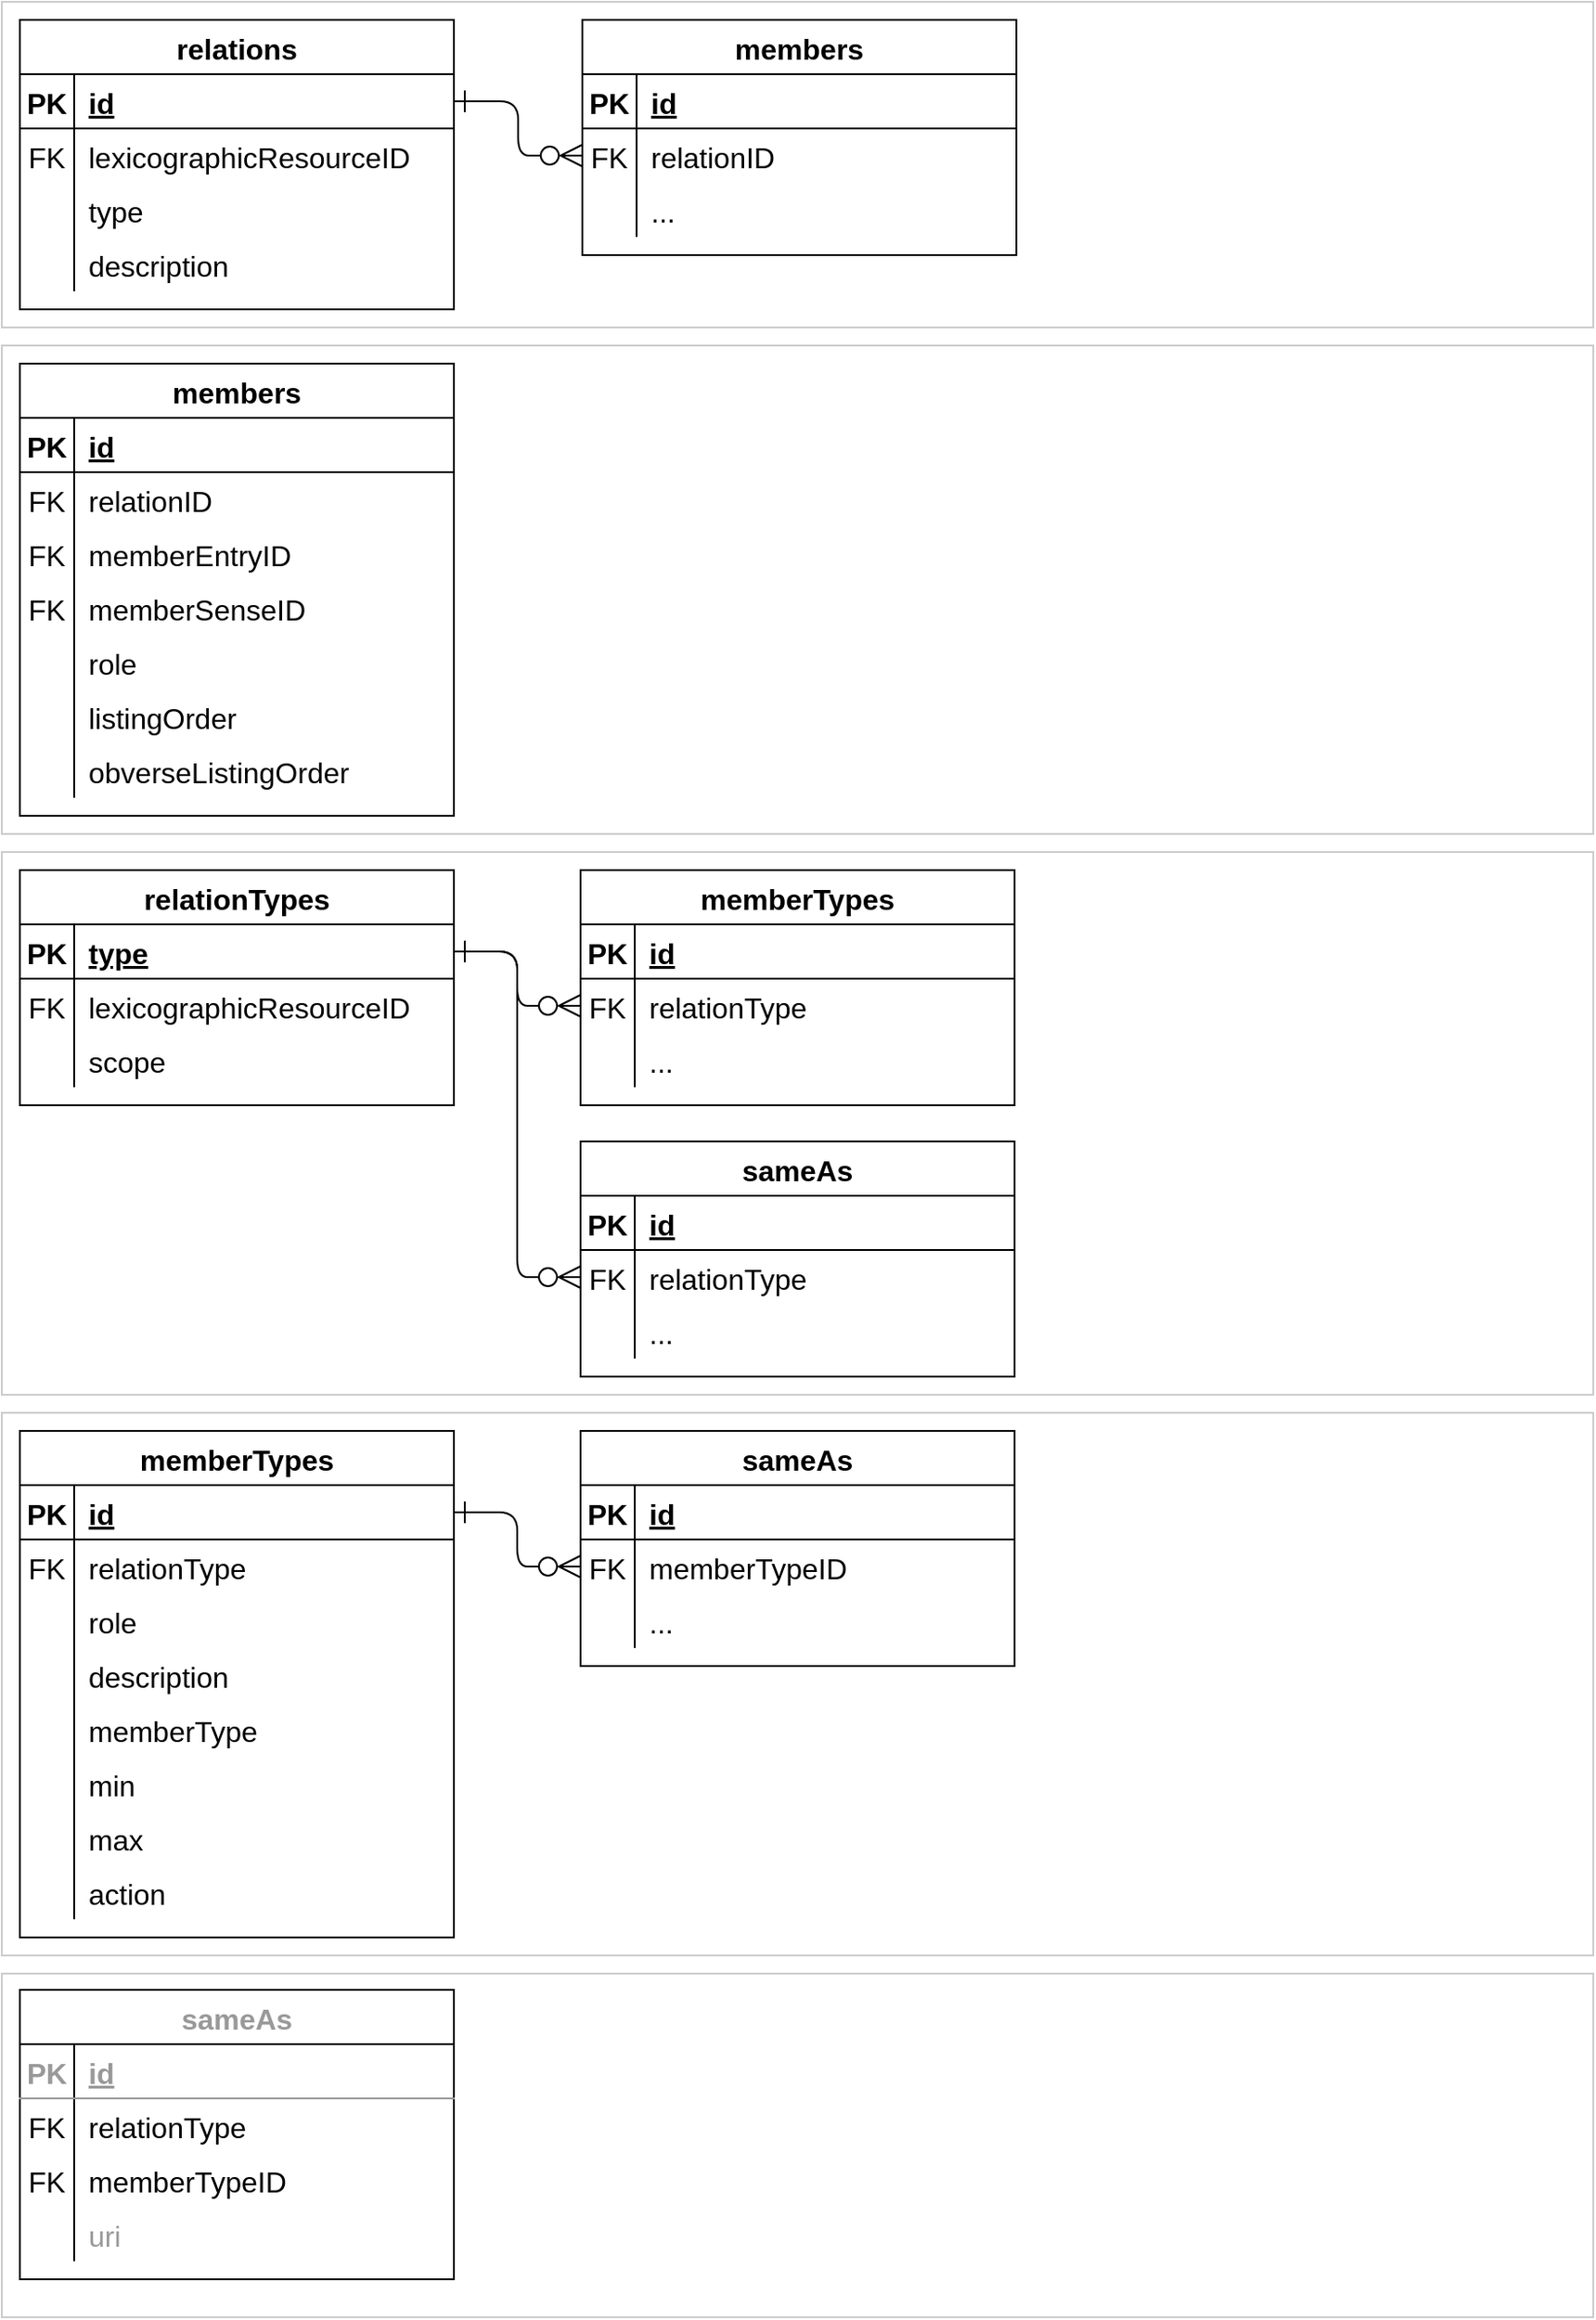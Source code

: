 <mxfile version="20.3.0" type="device"><diagram id="R2lEEEUBdFMjLlhIrx00" name="Page-1"><mxGraphModel dx="1060" dy="698" grid="1" gridSize="10" guides="1" tooltips="1" connect="1" arrows="1" fold="1" page="1" pageScale="1" pageWidth="827" pageHeight="1169" math="0" shadow="0" extFonts="Permanent Marker^https://fonts.googleapis.com/css?family=Permanent+Marker"><root><mxCell id="0"/><mxCell id="1" parent="0"/><mxCell id="nlc2Wqz8aLm0iM620v58-129" value="" style="rounded=0;whiteSpace=wrap;html=1;strokeColor=#CCCCCC;" parent="1" vertex="1"><mxGeometry y="780" width="880" height="300" as="geometry"/></mxCell><mxCell id="nlc2Wqz8aLm0iM620v58-43" value="" style="rounded=0;whiteSpace=wrap;html=1;strokeColor=#CCCCCC;" parent="1" vertex="1"><mxGeometry y="190" width="880" height="270" as="geometry"/></mxCell><mxCell id="d16RYm5XBJFUf1nyqP7g-1" value="" style="rounded=0;whiteSpace=wrap;html=1;strokeColor=#CCCCCC;" parent="1" vertex="1"><mxGeometry width="880" height="180" as="geometry"/></mxCell><mxCell id="hTHMnP9nAUi0awd0FCyP-1" value="relations" style="shape=table;startSize=30;container=1;collapsible=1;childLayout=tableLayout;fixedRows=1;rowLines=0;fontStyle=1;align=center;resizeLast=1;fontSize=16;" parent="1" vertex="1"><mxGeometry x="10" y="10" width="240" height="160" as="geometry"/></mxCell><mxCell id="hTHMnP9nAUi0awd0FCyP-2" value="" style="shape=tableRow;horizontal=0;startSize=0;swimlaneHead=0;swimlaneBody=0;fillColor=none;collapsible=0;dropTarget=0;points=[[0,0.5],[1,0.5]];portConstraint=eastwest;top=0;left=0;right=0;bottom=1;fontSize=16;" parent="hTHMnP9nAUi0awd0FCyP-1" vertex="1"><mxGeometry y="30" width="240" height="30" as="geometry"/></mxCell><mxCell id="hTHMnP9nAUi0awd0FCyP-3" value="PK" style="shape=partialRectangle;connectable=0;fillColor=none;top=0;left=0;bottom=0;right=0;fontStyle=1;overflow=hidden;fontSize=16;" parent="hTHMnP9nAUi0awd0FCyP-2" vertex="1"><mxGeometry width="30" height="30" as="geometry"><mxRectangle width="30" height="30" as="alternateBounds"/></mxGeometry></mxCell><mxCell id="hTHMnP9nAUi0awd0FCyP-4" value="id" style="shape=partialRectangle;connectable=0;fillColor=none;top=0;left=0;bottom=0;right=0;align=left;spacingLeft=6;fontStyle=5;overflow=hidden;fontSize=16;" parent="hTHMnP9nAUi0awd0FCyP-2" vertex="1"><mxGeometry x="30" width="210" height="30" as="geometry"><mxRectangle width="210" height="30" as="alternateBounds"/></mxGeometry></mxCell><mxCell id="hTHMnP9nAUi0awd0FCyP-5" value="" style="shape=tableRow;horizontal=0;startSize=0;swimlaneHead=0;swimlaneBody=0;fillColor=none;collapsible=0;dropTarget=0;points=[[0,0.5],[1,0.5]];portConstraint=eastwest;top=0;left=0;right=0;bottom=0;fontSize=16;" parent="hTHMnP9nAUi0awd0FCyP-1" vertex="1"><mxGeometry y="60" width="240" height="30" as="geometry"/></mxCell><mxCell id="hTHMnP9nAUi0awd0FCyP-6" value="FK" style="shape=partialRectangle;connectable=0;fillColor=none;top=0;left=0;bottom=0;right=0;editable=1;overflow=hidden;fontSize=16;" parent="hTHMnP9nAUi0awd0FCyP-5" vertex="1"><mxGeometry width="30" height="30" as="geometry"><mxRectangle width="30" height="30" as="alternateBounds"/></mxGeometry></mxCell><mxCell id="hTHMnP9nAUi0awd0FCyP-7" value="lexicographicResourceID" style="shape=partialRectangle;connectable=0;fillColor=none;top=0;left=0;bottom=0;right=0;align=left;spacingLeft=6;overflow=hidden;fontSize=16;" parent="hTHMnP9nAUi0awd0FCyP-5" vertex="1"><mxGeometry x="30" width="210" height="30" as="geometry"><mxRectangle width="210" height="30" as="alternateBounds"/></mxGeometry></mxCell><mxCell id="hTHMnP9nAUi0awd0FCyP-8" value="" style="shape=tableRow;horizontal=0;startSize=0;swimlaneHead=0;swimlaneBody=0;fillColor=none;collapsible=0;dropTarget=0;points=[[0,0.5],[1,0.5]];portConstraint=eastwest;top=0;left=0;right=0;bottom=0;fontSize=16;" parent="hTHMnP9nAUi0awd0FCyP-1" vertex="1"><mxGeometry y="90" width="240" height="30" as="geometry"/></mxCell><mxCell id="hTHMnP9nAUi0awd0FCyP-9" value="" style="shape=partialRectangle;connectable=0;fillColor=none;top=0;left=0;bottom=0;right=0;editable=1;overflow=hidden;fontSize=16;" parent="hTHMnP9nAUi0awd0FCyP-8" vertex="1"><mxGeometry width="30" height="30" as="geometry"><mxRectangle width="30" height="30" as="alternateBounds"/></mxGeometry></mxCell><mxCell id="hTHMnP9nAUi0awd0FCyP-10" value="type" style="shape=partialRectangle;connectable=0;fillColor=none;top=0;left=0;bottom=0;right=0;align=left;spacingLeft=6;overflow=hidden;fontSize=16;" parent="hTHMnP9nAUi0awd0FCyP-8" vertex="1"><mxGeometry x="30" width="210" height="30" as="geometry"><mxRectangle width="210" height="30" as="alternateBounds"/></mxGeometry></mxCell><mxCell id="nlc2Wqz8aLm0iM620v58-1" style="shape=tableRow;horizontal=0;startSize=0;swimlaneHead=0;swimlaneBody=0;fillColor=none;collapsible=0;dropTarget=0;points=[[0,0.5],[1,0.5]];portConstraint=eastwest;top=0;left=0;right=0;bottom=0;fontSize=16;" parent="hTHMnP9nAUi0awd0FCyP-1" vertex="1"><mxGeometry y="120" width="240" height="30" as="geometry"/></mxCell><mxCell id="nlc2Wqz8aLm0iM620v58-2" style="shape=partialRectangle;connectable=0;fillColor=none;top=0;left=0;bottom=0;right=0;editable=1;overflow=hidden;fontSize=16;" parent="nlc2Wqz8aLm0iM620v58-1" vertex="1"><mxGeometry width="30" height="30" as="geometry"><mxRectangle width="30" height="30" as="alternateBounds"/></mxGeometry></mxCell><mxCell id="nlc2Wqz8aLm0iM620v58-3" value="description" style="shape=partialRectangle;connectable=0;fillColor=none;top=0;left=0;bottom=0;right=0;align=left;spacingLeft=6;overflow=hidden;fontSize=16;" parent="nlc2Wqz8aLm0iM620v58-1" vertex="1"><mxGeometry x="30" width="210" height="30" as="geometry"><mxRectangle width="210" height="30" as="alternateBounds"/></mxGeometry></mxCell><mxCell id="nlc2Wqz8aLm0iM620v58-4" value="members" style="shape=table;startSize=30;container=1;collapsible=1;childLayout=tableLayout;fixedRows=1;rowLines=0;fontStyle=1;align=center;resizeLast=1;fontSize=16;" parent="1" vertex="1"><mxGeometry x="321" y="10" width="240" height="130" as="geometry"/></mxCell><mxCell id="nlc2Wqz8aLm0iM620v58-5" value="" style="shape=tableRow;horizontal=0;startSize=0;swimlaneHead=0;swimlaneBody=0;fillColor=none;collapsible=0;dropTarget=0;points=[[0,0.5],[1,0.5]];portConstraint=eastwest;top=0;left=0;right=0;bottom=1;fontSize=16;" parent="nlc2Wqz8aLm0iM620v58-4" vertex="1"><mxGeometry y="30" width="240" height="30" as="geometry"/></mxCell><mxCell id="nlc2Wqz8aLm0iM620v58-6" value="PK" style="shape=partialRectangle;connectable=0;fillColor=none;top=0;left=0;bottom=0;right=0;fontStyle=1;overflow=hidden;fontSize=16;" parent="nlc2Wqz8aLm0iM620v58-5" vertex="1"><mxGeometry width="30" height="30" as="geometry"><mxRectangle width="30" height="30" as="alternateBounds"/></mxGeometry></mxCell><mxCell id="nlc2Wqz8aLm0iM620v58-7" value="id" style="shape=partialRectangle;connectable=0;fillColor=none;top=0;left=0;bottom=0;right=0;align=left;spacingLeft=6;fontStyle=5;overflow=hidden;fontSize=16;" parent="nlc2Wqz8aLm0iM620v58-5" vertex="1"><mxGeometry x="30" width="210" height="30" as="geometry"><mxRectangle width="210" height="30" as="alternateBounds"/></mxGeometry></mxCell><mxCell id="nlc2Wqz8aLm0iM620v58-8" value="" style="shape=tableRow;horizontal=0;startSize=0;swimlaneHead=0;swimlaneBody=0;fillColor=none;collapsible=0;dropTarget=0;points=[[0,0.5],[1,0.5]];portConstraint=eastwest;top=0;left=0;right=0;bottom=0;fontSize=16;" parent="nlc2Wqz8aLm0iM620v58-4" vertex="1"><mxGeometry y="60" width="240" height="30" as="geometry"/></mxCell><mxCell id="nlc2Wqz8aLm0iM620v58-9" value="FK" style="shape=partialRectangle;connectable=0;fillColor=none;top=0;left=0;bottom=0;right=0;editable=1;overflow=hidden;fontSize=16;" parent="nlc2Wqz8aLm0iM620v58-8" vertex="1"><mxGeometry width="30" height="30" as="geometry"><mxRectangle width="30" height="30" as="alternateBounds"/></mxGeometry></mxCell><mxCell id="nlc2Wqz8aLm0iM620v58-10" value="relationID" style="shape=partialRectangle;connectable=0;fillColor=none;top=0;left=0;bottom=0;right=0;align=left;spacingLeft=6;overflow=hidden;fontSize=16;" parent="nlc2Wqz8aLm0iM620v58-8" vertex="1"><mxGeometry x="30" width="210" height="30" as="geometry"><mxRectangle width="210" height="30" as="alternateBounds"/></mxGeometry></mxCell><mxCell id="nlc2Wqz8aLm0iM620v58-11" value="" style="shape=tableRow;horizontal=0;startSize=0;swimlaneHead=0;swimlaneBody=0;fillColor=none;collapsible=0;dropTarget=0;points=[[0,0.5],[1,0.5]];portConstraint=eastwest;top=0;left=0;right=0;bottom=0;fontSize=16;" parent="nlc2Wqz8aLm0iM620v58-4" vertex="1"><mxGeometry y="90" width="240" height="30" as="geometry"/></mxCell><mxCell id="nlc2Wqz8aLm0iM620v58-12" value="" style="shape=partialRectangle;connectable=0;fillColor=none;top=0;left=0;bottom=0;right=0;editable=1;overflow=hidden;fontSize=16;" parent="nlc2Wqz8aLm0iM620v58-11" vertex="1"><mxGeometry width="30" height="30" as="geometry"><mxRectangle width="30" height="30" as="alternateBounds"/></mxGeometry></mxCell><mxCell id="nlc2Wqz8aLm0iM620v58-13" value="..." style="shape=partialRectangle;connectable=0;fillColor=none;top=0;left=0;bottom=0;right=0;align=left;spacingLeft=6;overflow=hidden;fontSize=16;" parent="nlc2Wqz8aLm0iM620v58-11" vertex="1"><mxGeometry x="30" width="210" height="30" as="geometry"><mxRectangle width="210" height="30" as="alternateBounds"/></mxGeometry></mxCell><mxCell id="nlc2Wqz8aLm0iM620v58-17" style="edgeStyle=orthogonalEdgeStyle;rounded=1;orthogonalLoop=1;jettySize=auto;html=1;exitX=1;exitY=0.5;exitDx=0;exitDy=0;endArrow=ERzeroToMany;startArrow=ERone;startFill=0;endFill=0;startSize=10;endSize=10;" parent="1" source="hTHMnP9nAUi0awd0FCyP-2" target="nlc2Wqz8aLm0iM620v58-8" edge="1"><mxGeometry relative="1" as="geometry"/></mxCell><mxCell id="nlc2Wqz8aLm0iM620v58-19" value="members" style="shape=table;startSize=30;container=1;collapsible=1;childLayout=tableLayout;fixedRows=1;rowLines=0;fontStyle=1;align=center;resizeLast=1;fontSize=16;" parent="1" vertex="1"><mxGeometry x="10" y="200" width="240" height="250" as="geometry"/></mxCell><mxCell id="nlc2Wqz8aLm0iM620v58-20" value="" style="shape=tableRow;horizontal=0;startSize=0;swimlaneHead=0;swimlaneBody=0;fillColor=none;collapsible=0;dropTarget=0;points=[[0,0.5],[1,0.5]];portConstraint=eastwest;top=0;left=0;right=0;bottom=1;fontSize=16;" parent="nlc2Wqz8aLm0iM620v58-19" vertex="1"><mxGeometry y="30" width="240" height="30" as="geometry"/></mxCell><mxCell id="nlc2Wqz8aLm0iM620v58-21" value="PK" style="shape=partialRectangle;connectable=0;fillColor=none;top=0;left=0;bottom=0;right=0;fontStyle=1;overflow=hidden;fontSize=16;" parent="nlc2Wqz8aLm0iM620v58-20" vertex="1"><mxGeometry width="30" height="30" as="geometry"><mxRectangle width="30" height="30" as="alternateBounds"/></mxGeometry></mxCell><mxCell id="nlc2Wqz8aLm0iM620v58-22" value="id" style="shape=partialRectangle;connectable=0;fillColor=none;top=0;left=0;bottom=0;right=0;align=left;spacingLeft=6;fontStyle=5;overflow=hidden;fontSize=16;" parent="nlc2Wqz8aLm0iM620v58-20" vertex="1"><mxGeometry x="30" width="210" height="30" as="geometry"><mxRectangle width="210" height="30" as="alternateBounds"/></mxGeometry></mxCell><mxCell id="nlc2Wqz8aLm0iM620v58-23" value="" style="shape=tableRow;horizontal=0;startSize=0;swimlaneHead=0;swimlaneBody=0;fillColor=none;collapsible=0;dropTarget=0;points=[[0,0.5],[1,0.5]];portConstraint=eastwest;top=0;left=0;right=0;bottom=0;fontSize=16;" parent="nlc2Wqz8aLm0iM620v58-19" vertex="1"><mxGeometry y="60" width="240" height="30" as="geometry"/></mxCell><mxCell id="nlc2Wqz8aLm0iM620v58-24" value="FK" style="shape=partialRectangle;connectable=0;fillColor=none;top=0;left=0;bottom=0;right=0;editable=1;overflow=hidden;fontSize=16;" parent="nlc2Wqz8aLm0iM620v58-23" vertex="1"><mxGeometry width="30" height="30" as="geometry"><mxRectangle width="30" height="30" as="alternateBounds"/></mxGeometry></mxCell><mxCell id="nlc2Wqz8aLm0iM620v58-25" value="relationID" style="shape=partialRectangle;connectable=0;fillColor=none;top=0;left=0;bottom=0;right=0;align=left;spacingLeft=6;overflow=hidden;fontSize=16;" parent="nlc2Wqz8aLm0iM620v58-23" vertex="1"><mxGeometry x="30" width="210" height="30" as="geometry"><mxRectangle width="210" height="30" as="alternateBounds"/></mxGeometry></mxCell><mxCell id="nlc2Wqz8aLm0iM620v58-26" value="" style="shape=tableRow;horizontal=0;startSize=0;swimlaneHead=0;swimlaneBody=0;fillColor=none;collapsible=0;dropTarget=0;points=[[0,0.5],[1,0.5]];portConstraint=eastwest;top=0;left=0;right=0;bottom=0;fontSize=16;" parent="nlc2Wqz8aLm0iM620v58-19" vertex="1"><mxGeometry y="90" width="240" height="30" as="geometry"/></mxCell><mxCell id="nlc2Wqz8aLm0iM620v58-27" value="FK" style="shape=partialRectangle;connectable=0;fillColor=none;top=0;left=0;bottom=0;right=0;editable=1;overflow=hidden;fontSize=16;" parent="nlc2Wqz8aLm0iM620v58-26" vertex="1"><mxGeometry width="30" height="30" as="geometry"><mxRectangle width="30" height="30" as="alternateBounds"/></mxGeometry></mxCell><mxCell id="nlc2Wqz8aLm0iM620v58-28" value="memberEntryID" style="shape=partialRectangle;connectable=0;fillColor=none;top=0;left=0;bottom=0;right=0;align=left;spacingLeft=6;overflow=hidden;fontSize=16;" parent="nlc2Wqz8aLm0iM620v58-26" vertex="1"><mxGeometry x="30" width="210" height="30" as="geometry"><mxRectangle width="210" height="30" as="alternateBounds"/></mxGeometry></mxCell><mxCell id="nlc2Wqz8aLm0iM620v58-29" style="shape=tableRow;horizontal=0;startSize=0;swimlaneHead=0;swimlaneBody=0;fillColor=none;collapsible=0;dropTarget=0;points=[[0,0.5],[1,0.5]];portConstraint=eastwest;top=0;left=0;right=0;bottom=0;fontSize=16;" parent="nlc2Wqz8aLm0iM620v58-19" vertex="1"><mxGeometry y="120" width="240" height="30" as="geometry"/></mxCell><mxCell id="nlc2Wqz8aLm0iM620v58-30" value="FK" style="shape=partialRectangle;connectable=0;fillColor=none;top=0;left=0;bottom=0;right=0;editable=1;overflow=hidden;fontSize=16;" parent="nlc2Wqz8aLm0iM620v58-29" vertex="1"><mxGeometry width="30" height="30" as="geometry"><mxRectangle width="30" height="30" as="alternateBounds"/></mxGeometry></mxCell><mxCell id="nlc2Wqz8aLm0iM620v58-31" value="memberSenseID" style="shape=partialRectangle;connectable=0;fillColor=none;top=0;left=0;bottom=0;right=0;align=left;spacingLeft=6;overflow=hidden;fontSize=16;" parent="nlc2Wqz8aLm0iM620v58-29" vertex="1"><mxGeometry x="30" width="210" height="30" as="geometry"><mxRectangle width="210" height="30" as="alternateBounds"/></mxGeometry></mxCell><mxCell id="nlc2Wqz8aLm0iM620v58-44" style="shape=tableRow;horizontal=0;startSize=0;swimlaneHead=0;swimlaneBody=0;fillColor=none;collapsible=0;dropTarget=0;points=[[0,0.5],[1,0.5]];portConstraint=eastwest;top=0;left=0;right=0;bottom=0;fontSize=16;" parent="nlc2Wqz8aLm0iM620v58-19" vertex="1"><mxGeometry y="150" width="240" height="30" as="geometry"/></mxCell><mxCell id="nlc2Wqz8aLm0iM620v58-45" style="shape=partialRectangle;connectable=0;fillColor=none;top=0;left=0;bottom=0;right=0;editable=1;overflow=hidden;fontSize=16;" parent="nlc2Wqz8aLm0iM620v58-44" vertex="1"><mxGeometry width="30" height="30" as="geometry"><mxRectangle width="30" height="30" as="alternateBounds"/></mxGeometry></mxCell><mxCell id="nlc2Wqz8aLm0iM620v58-46" value="role" style="shape=partialRectangle;connectable=0;fillColor=none;top=0;left=0;bottom=0;right=0;align=left;spacingLeft=6;overflow=hidden;fontSize=16;" parent="nlc2Wqz8aLm0iM620v58-44" vertex="1"><mxGeometry x="30" width="210" height="30" as="geometry"><mxRectangle width="210" height="30" as="alternateBounds"/></mxGeometry></mxCell><mxCell id="nlc2Wqz8aLm0iM620v58-47" style="shape=tableRow;horizontal=0;startSize=0;swimlaneHead=0;swimlaneBody=0;fillColor=none;collapsible=0;dropTarget=0;points=[[0,0.5],[1,0.5]];portConstraint=eastwest;top=0;left=0;right=0;bottom=0;fontSize=16;" parent="nlc2Wqz8aLm0iM620v58-19" vertex="1"><mxGeometry y="180" width="240" height="30" as="geometry"/></mxCell><mxCell id="nlc2Wqz8aLm0iM620v58-48" style="shape=partialRectangle;connectable=0;fillColor=none;top=0;left=0;bottom=0;right=0;editable=1;overflow=hidden;fontSize=16;" parent="nlc2Wqz8aLm0iM620v58-47" vertex="1"><mxGeometry width="30" height="30" as="geometry"><mxRectangle width="30" height="30" as="alternateBounds"/></mxGeometry></mxCell><mxCell id="nlc2Wqz8aLm0iM620v58-49" value="listingOrder" style="shape=partialRectangle;connectable=0;fillColor=none;top=0;left=0;bottom=0;right=0;align=left;spacingLeft=6;overflow=hidden;fontSize=16;" parent="nlc2Wqz8aLm0iM620v58-47" vertex="1"><mxGeometry x="30" width="210" height="30" as="geometry"><mxRectangle width="210" height="30" as="alternateBounds"/></mxGeometry></mxCell><mxCell id="nlc2Wqz8aLm0iM620v58-50" style="shape=tableRow;horizontal=0;startSize=0;swimlaneHead=0;swimlaneBody=0;fillColor=none;collapsible=0;dropTarget=0;points=[[0,0.5],[1,0.5]];portConstraint=eastwest;top=0;left=0;right=0;bottom=0;fontSize=16;" parent="nlc2Wqz8aLm0iM620v58-19" vertex="1"><mxGeometry y="210" width="240" height="30" as="geometry"/></mxCell><mxCell id="nlc2Wqz8aLm0iM620v58-51" style="shape=partialRectangle;connectable=0;fillColor=none;top=0;left=0;bottom=0;right=0;editable=1;overflow=hidden;fontSize=16;" parent="nlc2Wqz8aLm0iM620v58-50" vertex="1"><mxGeometry width="30" height="30" as="geometry"><mxRectangle width="30" height="30" as="alternateBounds"/></mxGeometry></mxCell><mxCell id="nlc2Wqz8aLm0iM620v58-52" value="obverseListingOrder" style="shape=partialRectangle;connectable=0;fillColor=none;top=0;left=0;bottom=0;right=0;align=left;spacingLeft=6;overflow=hidden;fontSize=16;" parent="nlc2Wqz8aLm0iM620v58-50" vertex="1"><mxGeometry x="30" width="210" height="30" as="geometry"><mxRectangle width="210" height="30" as="alternateBounds"/></mxGeometry></mxCell><mxCell id="nlc2Wqz8aLm0iM620v58-53" value="" style="rounded=0;whiteSpace=wrap;html=1;strokeColor=#CCCCCC;" parent="1" vertex="1"><mxGeometry y="470" width="880" height="300" as="geometry"/></mxCell><mxCell id="nlc2Wqz8aLm0iM620v58-54" value="relationTypes" style="shape=table;startSize=30;container=1;collapsible=1;childLayout=tableLayout;fixedRows=1;rowLines=0;fontStyle=1;align=center;resizeLast=1;fontSize=16;" parent="1" vertex="1"><mxGeometry x="10" y="480" width="240" height="130" as="geometry"/></mxCell><mxCell id="nlc2Wqz8aLm0iM620v58-55" value="" style="shape=tableRow;horizontal=0;startSize=0;swimlaneHead=0;swimlaneBody=0;fillColor=none;collapsible=0;dropTarget=0;points=[[0,0.5],[1,0.5]];portConstraint=eastwest;top=0;left=0;right=0;bottom=1;fontSize=16;" parent="nlc2Wqz8aLm0iM620v58-54" vertex="1"><mxGeometry y="30" width="240" height="30" as="geometry"/></mxCell><mxCell id="nlc2Wqz8aLm0iM620v58-56" value="PK" style="shape=partialRectangle;connectable=0;fillColor=none;top=0;left=0;bottom=0;right=0;fontStyle=1;overflow=hidden;fontSize=16;" parent="nlc2Wqz8aLm0iM620v58-55" vertex="1"><mxGeometry width="30" height="30" as="geometry"><mxRectangle width="30" height="30" as="alternateBounds"/></mxGeometry></mxCell><mxCell id="nlc2Wqz8aLm0iM620v58-57" value="type" style="shape=partialRectangle;connectable=0;fillColor=none;top=0;left=0;bottom=0;right=0;align=left;spacingLeft=6;fontStyle=5;overflow=hidden;fontSize=16;" parent="nlc2Wqz8aLm0iM620v58-55" vertex="1"><mxGeometry x="30" width="210" height="30" as="geometry"><mxRectangle width="210" height="30" as="alternateBounds"/></mxGeometry></mxCell><mxCell id="nlc2Wqz8aLm0iM620v58-58" value="" style="shape=tableRow;horizontal=0;startSize=0;swimlaneHead=0;swimlaneBody=0;fillColor=none;collapsible=0;dropTarget=0;points=[[0,0.5],[1,0.5]];portConstraint=eastwest;top=0;left=0;right=0;bottom=0;fontSize=16;" parent="nlc2Wqz8aLm0iM620v58-54" vertex="1"><mxGeometry y="60" width="240" height="30" as="geometry"/></mxCell><mxCell id="nlc2Wqz8aLm0iM620v58-59" value="FK" style="shape=partialRectangle;connectable=0;fillColor=none;top=0;left=0;bottom=0;right=0;editable=1;overflow=hidden;fontSize=16;" parent="nlc2Wqz8aLm0iM620v58-58" vertex="1"><mxGeometry width="30" height="30" as="geometry"><mxRectangle width="30" height="30" as="alternateBounds"/></mxGeometry></mxCell><mxCell id="nlc2Wqz8aLm0iM620v58-60" value="lexicographicResourceID" style="shape=partialRectangle;connectable=0;fillColor=none;top=0;left=0;bottom=0;right=0;align=left;spacingLeft=6;overflow=hidden;fontSize=16;" parent="nlc2Wqz8aLm0iM620v58-58" vertex="1"><mxGeometry x="30" width="210" height="30" as="geometry"><mxRectangle width="210" height="30" as="alternateBounds"/></mxGeometry></mxCell><mxCell id="nlc2Wqz8aLm0iM620v58-64" style="shape=tableRow;horizontal=0;startSize=0;swimlaneHead=0;swimlaneBody=0;fillColor=none;collapsible=0;dropTarget=0;points=[[0,0.5],[1,0.5]];portConstraint=eastwest;top=0;left=0;right=0;bottom=0;fontSize=16;" parent="nlc2Wqz8aLm0iM620v58-54" vertex="1"><mxGeometry y="90" width="240" height="30" as="geometry"/></mxCell><mxCell id="nlc2Wqz8aLm0iM620v58-65" style="shape=partialRectangle;connectable=0;fillColor=none;top=0;left=0;bottom=0;right=0;editable=1;overflow=hidden;fontSize=16;" parent="nlc2Wqz8aLm0iM620v58-64" vertex="1"><mxGeometry width="30" height="30" as="geometry"><mxRectangle width="30" height="30" as="alternateBounds"/></mxGeometry></mxCell><mxCell id="nlc2Wqz8aLm0iM620v58-66" value="scope" style="shape=partialRectangle;connectable=0;fillColor=none;top=0;left=0;bottom=0;right=0;align=left;spacingLeft=6;overflow=hidden;fontSize=16;" parent="nlc2Wqz8aLm0iM620v58-64" vertex="1"><mxGeometry x="30" width="210" height="30" as="geometry"><mxRectangle width="210" height="30" as="alternateBounds"/></mxGeometry></mxCell><mxCell id="nlc2Wqz8aLm0iM620v58-67" value="memberTypes" style="shape=table;startSize=30;container=1;collapsible=1;childLayout=tableLayout;fixedRows=1;rowLines=0;fontStyle=1;align=center;resizeLast=1;fontSize=16;" parent="1" vertex="1"><mxGeometry x="320" y="480" width="240" height="130" as="geometry"/></mxCell><mxCell id="nlc2Wqz8aLm0iM620v58-68" value="" style="shape=tableRow;horizontal=0;startSize=0;swimlaneHead=0;swimlaneBody=0;fillColor=none;collapsible=0;dropTarget=0;points=[[0,0.5],[1,0.5]];portConstraint=eastwest;top=0;left=0;right=0;bottom=1;fontSize=16;" parent="nlc2Wqz8aLm0iM620v58-67" vertex="1"><mxGeometry y="30" width="240" height="30" as="geometry"/></mxCell><mxCell id="nlc2Wqz8aLm0iM620v58-69" value="PK" style="shape=partialRectangle;connectable=0;fillColor=none;top=0;left=0;bottom=0;right=0;fontStyle=1;overflow=hidden;fontSize=16;" parent="nlc2Wqz8aLm0iM620v58-68" vertex="1"><mxGeometry width="30" height="30" as="geometry"><mxRectangle width="30" height="30" as="alternateBounds"/></mxGeometry></mxCell><mxCell id="nlc2Wqz8aLm0iM620v58-70" value="id" style="shape=partialRectangle;connectable=0;fillColor=none;top=0;left=0;bottom=0;right=0;align=left;spacingLeft=6;fontStyle=5;overflow=hidden;fontSize=16;" parent="nlc2Wqz8aLm0iM620v58-68" vertex="1"><mxGeometry x="30" width="210" height="30" as="geometry"><mxRectangle width="210" height="30" as="alternateBounds"/></mxGeometry></mxCell><mxCell id="nlc2Wqz8aLm0iM620v58-71" value="" style="shape=tableRow;horizontal=0;startSize=0;swimlaneHead=0;swimlaneBody=0;fillColor=none;collapsible=0;dropTarget=0;points=[[0,0.5],[1,0.5]];portConstraint=eastwest;top=0;left=0;right=0;bottom=0;fontSize=16;" parent="nlc2Wqz8aLm0iM620v58-67" vertex="1"><mxGeometry y="60" width="240" height="30" as="geometry"/></mxCell><mxCell id="nlc2Wqz8aLm0iM620v58-72" value="FK" style="shape=partialRectangle;connectable=0;fillColor=none;top=0;left=0;bottom=0;right=0;editable=1;overflow=hidden;fontSize=16;" parent="nlc2Wqz8aLm0iM620v58-71" vertex="1"><mxGeometry width="30" height="30" as="geometry"><mxRectangle width="30" height="30" as="alternateBounds"/></mxGeometry></mxCell><mxCell id="nlc2Wqz8aLm0iM620v58-73" value="relationType" style="shape=partialRectangle;connectable=0;fillColor=none;top=0;left=0;bottom=0;right=0;align=left;spacingLeft=6;overflow=hidden;fontSize=16;" parent="nlc2Wqz8aLm0iM620v58-71" vertex="1"><mxGeometry x="30" width="210" height="30" as="geometry"><mxRectangle width="210" height="30" as="alternateBounds"/></mxGeometry></mxCell><mxCell id="nlc2Wqz8aLm0iM620v58-74" value="" style="shape=tableRow;horizontal=0;startSize=0;swimlaneHead=0;swimlaneBody=0;fillColor=none;collapsible=0;dropTarget=0;points=[[0,0.5],[1,0.5]];portConstraint=eastwest;top=0;left=0;right=0;bottom=0;fontSize=16;" parent="nlc2Wqz8aLm0iM620v58-67" vertex="1"><mxGeometry y="90" width="240" height="30" as="geometry"/></mxCell><mxCell id="nlc2Wqz8aLm0iM620v58-75" value="" style="shape=partialRectangle;connectable=0;fillColor=none;top=0;left=0;bottom=0;right=0;editable=1;overflow=hidden;fontSize=16;" parent="nlc2Wqz8aLm0iM620v58-74" vertex="1"><mxGeometry width="30" height="30" as="geometry"><mxRectangle width="30" height="30" as="alternateBounds"/></mxGeometry></mxCell><mxCell id="nlc2Wqz8aLm0iM620v58-76" value="..." style="shape=partialRectangle;connectable=0;fillColor=none;top=0;left=0;bottom=0;right=0;align=left;spacingLeft=6;overflow=hidden;fontSize=16;" parent="nlc2Wqz8aLm0iM620v58-74" vertex="1"><mxGeometry x="30" width="210" height="30" as="geometry"><mxRectangle width="210" height="30" as="alternateBounds"/></mxGeometry></mxCell><mxCell id="nlc2Wqz8aLm0iM620v58-77" style="edgeStyle=orthogonalEdgeStyle;rounded=1;orthogonalLoop=1;jettySize=auto;html=1;exitX=1;exitY=0.5;exitDx=0;exitDy=0;endArrow=ERzeroToMany;startArrow=ERone;startFill=0;endFill=0;startSize=10;endSize=10;" parent="1" source="nlc2Wqz8aLm0iM620v58-55" target="nlc2Wqz8aLm0iM620v58-71" edge="1"><mxGeometry relative="1" as="geometry"/></mxCell><mxCell id="nlc2Wqz8aLm0iM620v58-78" value="sameAs" style="shape=table;startSize=30;container=1;collapsible=1;childLayout=tableLayout;fixedRows=1;rowLines=0;fontStyle=1;align=center;resizeLast=1;fontSize=16;" parent="1" vertex="1"><mxGeometry x="320" y="630" width="240" height="130" as="geometry"/></mxCell><mxCell id="nlc2Wqz8aLm0iM620v58-79" value="" style="shape=tableRow;horizontal=0;startSize=0;swimlaneHead=0;swimlaneBody=0;fillColor=none;collapsible=0;dropTarget=0;points=[[0,0.5],[1,0.5]];portConstraint=eastwest;top=0;left=0;right=0;bottom=1;fontSize=16;" parent="nlc2Wqz8aLm0iM620v58-78" vertex="1"><mxGeometry y="30" width="240" height="30" as="geometry"/></mxCell><mxCell id="nlc2Wqz8aLm0iM620v58-80" value="PK" style="shape=partialRectangle;connectable=0;fillColor=none;top=0;left=0;bottom=0;right=0;fontStyle=1;overflow=hidden;fontSize=16;" parent="nlc2Wqz8aLm0iM620v58-79" vertex="1"><mxGeometry width="30" height="30" as="geometry"><mxRectangle width="30" height="30" as="alternateBounds"/></mxGeometry></mxCell><mxCell id="nlc2Wqz8aLm0iM620v58-81" value="id" style="shape=partialRectangle;connectable=0;fillColor=none;top=0;left=0;bottom=0;right=0;align=left;spacingLeft=6;fontStyle=5;overflow=hidden;fontSize=16;" parent="nlc2Wqz8aLm0iM620v58-79" vertex="1"><mxGeometry x="30" width="210" height="30" as="geometry"><mxRectangle width="210" height="30" as="alternateBounds"/></mxGeometry></mxCell><mxCell id="nlc2Wqz8aLm0iM620v58-82" value="" style="shape=tableRow;horizontal=0;startSize=0;swimlaneHead=0;swimlaneBody=0;fillColor=none;collapsible=0;dropTarget=0;points=[[0,0.5],[1,0.5]];portConstraint=eastwest;top=0;left=0;right=0;bottom=0;fontSize=16;" parent="nlc2Wqz8aLm0iM620v58-78" vertex="1"><mxGeometry y="60" width="240" height="30" as="geometry"/></mxCell><mxCell id="nlc2Wqz8aLm0iM620v58-83" value="FK" style="shape=partialRectangle;connectable=0;fillColor=none;top=0;left=0;bottom=0;right=0;editable=1;overflow=hidden;fontSize=16;" parent="nlc2Wqz8aLm0iM620v58-82" vertex="1"><mxGeometry width="30" height="30" as="geometry"><mxRectangle width="30" height="30" as="alternateBounds"/></mxGeometry></mxCell><mxCell id="nlc2Wqz8aLm0iM620v58-84" value="relationType" style="shape=partialRectangle;connectable=0;fillColor=none;top=0;left=0;bottom=0;right=0;align=left;spacingLeft=6;overflow=hidden;fontSize=16;" parent="nlc2Wqz8aLm0iM620v58-82" vertex="1"><mxGeometry x="30" width="210" height="30" as="geometry"><mxRectangle width="210" height="30" as="alternateBounds"/></mxGeometry></mxCell><mxCell id="nlc2Wqz8aLm0iM620v58-85" value="" style="shape=tableRow;horizontal=0;startSize=0;swimlaneHead=0;swimlaneBody=0;fillColor=none;collapsible=0;dropTarget=0;points=[[0,0.5],[1,0.5]];portConstraint=eastwest;top=0;left=0;right=0;bottom=0;fontSize=16;" parent="nlc2Wqz8aLm0iM620v58-78" vertex="1"><mxGeometry y="90" width="240" height="30" as="geometry"/></mxCell><mxCell id="nlc2Wqz8aLm0iM620v58-86" value="" style="shape=partialRectangle;connectable=0;fillColor=none;top=0;left=0;bottom=0;right=0;editable=1;overflow=hidden;fontSize=16;" parent="nlc2Wqz8aLm0iM620v58-85" vertex="1"><mxGeometry width="30" height="30" as="geometry"><mxRectangle width="30" height="30" as="alternateBounds"/></mxGeometry></mxCell><mxCell id="nlc2Wqz8aLm0iM620v58-87" value="..." style="shape=partialRectangle;connectable=0;fillColor=none;top=0;left=0;bottom=0;right=0;align=left;spacingLeft=6;overflow=hidden;fontSize=16;" parent="nlc2Wqz8aLm0iM620v58-85" vertex="1"><mxGeometry x="30" width="210" height="30" as="geometry"><mxRectangle width="210" height="30" as="alternateBounds"/></mxGeometry></mxCell><mxCell id="nlc2Wqz8aLm0iM620v58-88" style="edgeStyle=orthogonalEdgeStyle;rounded=1;orthogonalLoop=1;jettySize=auto;html=1;exitX=1;exitY=0.5;exitDx=0;exitDy=0;entryX=0;entryY=0.5;entryDx=0;entryDy=0;endArrow=ERzeroToMany;endFill=0;startArrow=ERone;startFill=0;startSize=10;endSize=10;" parent="1" source="nlc2Wqz8aLm0iM620v58-55" target="nlc2Wqz8aLm0iM620v58-82" edge="1"><mxGeometry relative="1" as="geometry"/></mxCell><mxCell id="nlc2Wqz8aLm0iM620v58-90" value="memberTypes" style="shape=table;startSize=30;container=1;collapsible=1;childLayout=tableLayout;fixedRows=1;rowLines=0;fontStyle=1;align=center;resizeLast=1;fontSize=16;" parent="1" vertex="1"><mxGeometry x="10" y="790" width="240" height="280" as="geometry"/></mxCell><mxCell id="nlc2Wqz8aLm0iM620v58-91" value="" style="shape=tableRow;horizontal=0;startSize=0;swimlaneHead=0;swimlaneBody=0;fillColor=none;collapsible=0;dropTarget=0;points=[[0,0.5],[1,0.5]];portConstraint=eastwest;top=0;left=0;right=0;bottom=1;fontSize=16;" parent="nlc2Wqz8aLm0iM620v58-90" vertex="1"><mxGeometry y="30" width="240" height="30" as="geometry"/></mxCell><mxCell id="nlc2Wqz8aLm0iM620v58-92" value="PK" style="shape=partialRectangle;connectable=0;fillColor=none;top=0;left=0;bottom=0;right=0;fontStyle=1;overflow=hidden;fontSize=16;" parent="nlc2Wqz8aLm0iM620v58-91" vertex="1"><mxGeometry width="30" height="30" as="geometry"><mxRectangle width="30" height="30" as="alternateBounds"/></mxGeometry></mxCell><mxCell id="nlc2Wqz8aLm0iM620v58-93" value="id" style="shape=partialRectangle;connectable=0;fillColor=none;top=0;left=0;bottom=0;right=0;align=left;spacingLeft=6;fontStyle=5;overflow=hidden;fontSize=16;" parent="nlc2Wqz8aLm0iM620v58-91" vertex="1"><mxGeometry x="30" width="210" height="30" as="geometry"><mxRectangle width="210" height="30" as="alternateBounds"/></mxGeometry></mxCell><mxCell id="nlc2Wqz8aLm0iM620v58-94" value="" style="shape=tableRow;horizontal=0;startSize=0;swimlaneHead=0;swimlaneBody=0;fillColor=none;collapsible=0;dropTarget=0;points=[[0,0.5],[1,0.5]];portConstraint=eastwest;top=0;left=0;right=0;bottom=0;fontSize=16;" parent="nlc2Wqz8aLm0iM620v58-90" vertex="1"><mxGeometry y="60" width="240" height="30" as="geometry"/></mxCell><mxCell id="nlc2Wqz8aLm0iM620v58-95" value="FK" style="shape=partialRectangle;connectable=0;fillColor=none;top=0;left=0;bottom=0;right=0;editable=1;overflow=hidden;fontSize=16;" parent="nlc2Wqz8aLm0iM620v58-94" vertex="1"><mxGeometry width="30" height="30" as="geometry"><mxRectangle width="30" height="30" as="alternateBounds"/></mxGeometry></mxCell><mxCell id="nlc2Wqz8aLm0iM620v58-96" value="relationType" style="shape=partialRectangle;connectable=0;fillColor=none;top=0;left=0;bottom=0;right=0;align=left;spacingLeft=6;overflow=hidden;fontSize=16;" parent="nlc2Wqz8aLm0iM620v58-94" vertex="1"><mxGeometry x="30" width="210" height="30" as="geometry"><mxRectangle width="210" height="30" as="alternateBounds"/></mxGeometry></mxCell><mxCell id="nlc2Wqz8aLm0iM620v58-115" style="shape=tableRow;horizontal=0;startSize=0;swimlaneHead=0;swimlaneBody=0;fillColor=none;collapsible=0;dropTarget=0;points=[[0,0.5],[1,0.5]];portConstraint=eastwest;top=0;left=0;right=0;bottom=0;fontSize=16;" parent="nlc2Wqz8aLm0iM620v58-90" vertex="1"><mxGeometry y="90" width="240" height="30" as="geometry"/></mxCell><mxCell id="nlc2Wqz8aLm0iM620v58-116" style="shape=partialRectangle;connectable=0;fillColor=none;top=0;left=0;bottom=0;right=0;editable=1;overflow=hidden;fontSize=16;" parent="nlc2Wqz8aLm0iM620v58-115" vertex="1"><mxGeometry width="30" height="30" as="geometry"><mxRectangle width="30" height="30" as="alternateBounds"/></mxGeometry></mxCell><mxCell id="nlc2Wqz8aLm0iM620v58-117" value="role" style="shape=partialRectangle;connectable=0;fillColor=none;top=0;left=0;bottom=0;right=0;align=left;spacingLeft=6;overflow=hidden;fontSize=16;" parent="nlc2Wqz8aLm0iM620v58-115" vertex="1"><mxGeometry x="30" width="210" height="30" as="geometry"><mxRectangle width="210" height="30" as="alternateBounds"/></mxGeometry></mxCell><mxCell id="nlc2Wqz8aLm0iM620v58-112" style="shape=tableRow;horizontal=0;startSize=0;swimlaneHead=0;swimlaneBody=0;fillColor=none;collapsible=0;dropTarget=0;points=[[0,0.5],[1,0.5]];portConstraint=eastwest;top=0;left=0;right=0;bottom=0;fontSize=16;" parent="nlc2Wqz8aLm0iM620v58-90" vertex="1"><mxGeometry y="120" width="240" height="30" as="geometry"/></mxCell><mxCell id="nlc2Wqz8aLm0iM620v58-113" style="shape=partialRectangle;connectable=0;fillColor=none;top=0;left=0;bottom=0;right=0;editable=1;overflow=hidden;fontSize=16;" parent="nlc2Wqz8aLm0iM620v58-112" vertex="1"><mxGeometry width="30" height="30" as="geometry"><mxRectangle width="30" height="30" as="alternateBounds"/></mxGeometry></mxCell><mxCell id="nlc2Wqz8aLm0iM620v58-114" value="description" style="shape=partialRectangle;connectable=0;fillColor=none;top=0;left=0;bottom=0;right=0;align=left;spacingLeft=6;overflow=hidden;fontSize=16;" parent="nlc2Wqz8aLm0iM620v58-112" vertex="1"><mxGeometry x="30" width="210" height="30" as="geometry"><mxRectangle width="210" height="30" as="alternateBounds"/></mxGeometry></mxCell><mxCell id="nlc2Wqz8aLm0iM620v58-109" style="shape=tableRow;horizontal=0;startSize=0;swimlaneHead=0;swimlaneBody=0;fillColor=none;collapsible=0;dropTarget=0;points=[[0,0.5],[1,0.5]];portConstraint=eastwest;top=0;left=0;right=0;bottom=0;fontSize=16;" parent="nlc2Wqz8aLm0iM620v58-90" vertex="1"><mxGeometry y="150" width="240" height="30" as="geometry"/></mxCell><mxCell id="nlc2Wqz8aLm0iM620v58-110" style="shape=partialRectangle;connectable=0;fillColor=none;top=0;left=0;bottom=0;right=0;editable=1;overflow=hidden;fontSize=16;" parent="nlc2Wqz8aLm0iM620v58-109" vertex="1"><mxGeometry width="30" height="30" as="geometry"><mxRectangle width="30" height="30" as="alternateBounds"/></mxGeometry></mxCell><mxCell id="nlc2Wqz8aLm0iM620v58-111" value="memberType" style="shape=partialRectangle;connectable=0;fillColor=none;top=0;left=0;bottom=0;right=0;align=left;spacingLeft=6;overflow=hidden;fontSize=16;" parent="nlc2Wqz8aLm0iM620v58-109" vertex="1"><mxGeometry x="30" width="210" height="30" as="geometry"><mxRectangle width="210" height="30" as="alternateBounds"/></mxGeometry></mxCell><mxCell id="nlc2Wqz8aLm0iM620v58-106" style="shape=tableRow;horizontal=0;startSize=0;swimlaneHead=0;swimlaneBody=0;fillColor=none;collapsible=0;dropTarget=0;points=[[0,0.5],[1,0.5]];portConstraint=eastwest;top=0;left=0;right=0;bottom=0;fontSize=16;" parent="nlc2Wqz8aLm0iM620v58-90" vertex="1"><mxGeometry y="180" width="240" height="30" as="geometry"/></mxCell><mxCell id="nlc2Wqz8aLm0iM620v58-107" style="shape=partialRectangle;connectable=0;fillColor=none;top=0;left=0;bottom=0;right=0;editable=1;overflow=hidden;fontSize=16;" parent="nlc2Wqz8aLm0iM620v58-106" vertex="1"><mxGeometry width="30" height="30" as="geometry"><mxRectangle width="30" height="30" as="alternateBounds"/></mxGeometry></mxCell><mxCell id="nlc2Wqz8aLm0iM620v58-108" value="min" style="shape=partialRectangle;connectable=0;fillColor=none;top=0;left=0;bottom=0;right=0;align=left;spacingLeft=6;overflow=hidden;fontSize=16;" parent="nlc2Wqz8aLm0iM620v58-106" vertex="1"><mxGeometry x="30" width="210" height="30" as="geometry"><mxRectangle width="210" height="30" as="alternateBounds"/></mxGeometry></mxCell><mxCell id="nlc2Wqz8aLm0iM620v58-103" style="shape=tableRow;horizontal=0;startSize=0;swimlaneHead=0;swimlaneBody=0;fillColor=none;collapsible=0;dropTarget=0;points=[[0,0.5],[1,0.5]];portConstraint=eastwest;top=0;left=0;right=0;bottom=0;fontSize=16;" parent="nlc2Wqz8aLm0iM620v58-90" vertex="1"><mxGeometry y="210" width="240" height="30" as="geometry"/></mxCell><mxCell id="nlc2Wqz8aLm0iM620v58-104" style="shape=partialRectangle;connectable=0;fillColor=none;top=0;left=0;bottom=0;right=0;editable=1;overflow=hidden;fontSize=16;" parent="nlc2Wqz8aLm0iM620v58-103" vertex="1"><mxGeometry width="30" height="30" as="geometry"><mxRectangle width="30" height="30" as="alternateBounds"/></mxGeometry></mxCell><mxCell id="nlc2Wqz8aLm0iM620v58-105" value="max" style="shape=partialRectangle;connectable=0;fillColor=none;top=0;left=0;bottom=0;right=0;align=left;spacingLeft=6;overflow=hidden;fontSize=16;" parent="nlc2Wqz8aLm0iM620v58-103" vertex="1"><mxGeometry x="30" width="210" height="30" as="geometry"><mxRectangle width="210" height="30" as="alternateBounds"/></mxGeometry></mxCell><mxCell id="nlc2Wqz8aLm0iM620v58-100" style="shape=tableRow;horizontal=0;startSize=0;swimlaneHead=0;swimlaneBody=0;fillColor=none;collapsible=0;dropTarget=0;points=[[0,0.5],[1,0.5]];portConstraint=eastwest;top=0;left=0;right=0;bottom=0;fontSize=16;" parent="nlc2Wqz8aLm0iM620v58-90" vertex="1"><mxGeometry y="240" width="240" height="30" as="geometry"/></mxCell><mxCell id="nlc2Wqz8aLm0iM620v58-101" style="shape=partialRectangle;connectable=0;fillColor=none;top=0;left=0;bottom=0;right=0;editable=1;overflow=hidden;fontSize=16;" parent="nlc2Wqz8aLm0iM620v58-100" vertex="1"><mxGeometry width="30" height="30" as="geometry"><mxRectangle width="30" height="30" as="alternateBounds"/></mxGeometry></mxCell><mxCell id="nlc2Wqz8aLm0iM620v58-102" value="action" style="shape=partialRectangle;connectable=0;fillColor=none;top=0;left=0;bottom=0;right=0;align=left;spacingLeft=6;overflow=hidden;fontSize=16;" parent="nlc2Wqz8aLm0iM620v58-100" vertex="1"><mxGeometry x="30" width="210" height="30" as="geometry"><mxRectangle width="210" height="30" as="alternateBounds"/></mxGeometry></mxCell><mxCell id="nlc2Wqz8aLm0iM620v58-118" value="sameAs" style="shape=table;startSize=30;container=1;collapsible=1;childLayout=tableLayout;fixedRows=1;rowLines=0;fontStyle=1;align=center;resizeLast=1;fontSize=16;" parent="1" vertex="1"><mxGeometry x="320" y="790" width="240" height="130" as="geometry"/></mxCell><mxCell id="nlc2Wqz8aLm0iM620v58-119" value="" style="shape=tableRow;horizontal=0;startSize=0;swimlaneHead=0;swimlaneBody=0;fillColor=none;collapsible=0;dropTarget=0;points=[[0,0.5],[1,0.5]];portConstraint=eastwest;top=0;left=0;right=0;bottom=1;fontSize=16;" parent="nlc2Wqz8aLm0iM620v58-118" vertex="1"><mxGeometry y="30" width="240" height="30" as="geometry"/></mxCell><mxCell id="nlc2Wqz8aLm0iM620v58-120" value="PK" style="shape=partialRectangle;connectable=0;fillColor=none;top=0;left=0;bottom=0;right=0;fontStyle=1;overflow=hidden;fontSize=16;" parent="nlc2Wqz8aLm0iM620v58-119" vertex="1"><mxGeometry width="30" height="30" as="geometry"><mxRectangle width="30" height="30" as="alternateBounds"/></mxGeometry></mxCell><mxCell id="nlc2Wqz8aLm0iM620v58-121" value="id" style="shape=partialRectangle;connectable=0;fillColor=none;top=0;left=0;bottom=0;right=0;align=left;spacingLeft=6;fontStyle=5;overflow=hidden;fontSize=16;" parent="nlc2Wqz8aLm0iM620v58-119" vertex="1"><mxGeometry x="30" width="210" height="30" as="geometry"><mxRectangle width="210" height="30" as="alternateBounds"/></mxGeometry></mxCell><mxCell id="nlc2Wqz8aLm0iM620v58-122" value="" style="shape=tableRow;horizontal=0;startSize=0;swimlaneHead=0;swimlaneBody=0;fillColor=none;collapsible=0;dropTarget=0;points=[[0,0.5],[1,0.5]];portConstraint=eastwest;top=0;left=0;right=0;bottom=0;fontSize=16;" parent="nlc2Wqz8aLm0iM620v58-118" vertex="1"><mxGeometry y="60" width="240" height="30" as="geometry"/></mxCell><mxCell id="nlc2Wqz8aLm0iM620v58-123" value="FK" style="shape=partialRectangle;connectable=0;fillColor=none;top=0;left=0;bottom=0;right=0;editable=1;overflow=hidden;fontSize=16;" parent="nlc2Wqz8aLm0iM620v58-122" vertex="1"><mxGeometry width="30" height="30" as="geometry"><mxRectangle width="30" height="30" as="alternateBounds"/></mxGeometry></mxCell><mxCell id="nlc2Wqz8aLm0iM620v58-124" value="memberTypeID" style="shape=partialRectangle;connectable=0;fillColor=none;top=0;left=0;bottom=0;right=0;align=left;spacingLeft=6;overflow=hidden;fontSize=16;" parent="nlc2Wqz8aLm0iM620v58-122" vertex="1"><mxGeometry x="30" width="210" height="30" as="geometry"><mxRectangle width="210" height="30" as="alternateBounds"/></mxGeometry></mxCell><mxCell id="nlc2Wqz8aLm0iM620v58-125" value="" style="shape=tableRow;horizontal=0;startSize=0;swimlaneHead=0;swimlaneBody=0;fillColor=none;collapsible=0;dropTarget=0;points=[[0,0.5],[1,0.5]];portConstraint=eastwest;top=0;left=0;right=0;bottom=0;fontSize=16;" parent="nlc2Wqz8aLm0iM620v58-118" vertex="1"><mxGeometry y="90" width="240" height="30" as="geometry"/></mxCell><mxCell id="nlc2Wqz8aLm0iM620v58-126" value="" style="shape=partialRectangle;connectable=0;fillColor=none;top=0;left=0;bottom=0;right=0;editable=1;overflow=hidden;fontSize=16;" parent="nlc2Wqz8aLm0iM620v58-125" vertex="1"><mxGeometry width="30" height="30" as="geometry"><mxRectangle width="30" height="30" as="alternateBounds"/></mxGeometry></mxCell><mxCell id="nlc2Wqz8aLm0iM620v58-127" value="..." style="shape=partialRectangle;connectable=0;fillColor=none;top=0;left=0;bottom=0;right=0;align=left;spacingLeft=6;overflow=hidden;fontSize=16;" parent="nlc2Wqz8aLm0iM620v58-125" vertex="1"><mxGeometry x="30" width="210" height="30" as="geometry"><mxRectangle width="210" height="30" as="alternateBounds"/></mxGeometry></mxCell><mxCell id="nlc2Wqz8aLm0iM620v58-128" style="edgeStyle=orthogonalEdgeStyle;rounded=1;orthogonalLoop=1;jettySize=auto;html=1;exitX=1;exitY=0.5;exitDx=0;exitDy=0;entryX=0;entryY=0.5;entryDx=0;entryDy=0;endArrow=ERzeroToMany;endFill=0;startArrow=ERone;startFill=0;startSize=10;endSize=10;" parent="1" source="nlc2Wqz8aLm0iM620v58-91" target="nlc2Wqz8aLm0iM620v58-122" edge="1"><mxGeometry relative="1" as="geometry"/></mxCell><mxCell id="nlc2Wqz8aLm0iM620v58-130" value="" style="rounded=0;whiteSpace=wrap;html=1;strokeColor=#CCCCCC;" parent="1" vertex="1"><mxGeometry y="1090" width="880" height="190" as="geometry"/></mxCell><mxCell id="nlc2Wqz8aLm0iM620v58-131" value="sameAs" style="shape=table;startSize=30;container=1;collapsible=1;childLayout=tableLayout;fixedRows=1;rowLines=0;fontStyle=1;align=center;resizeLast=1;fontSize=16;fontColor=#999999;" parent="1" vertex="1"><mxGeometry x="10" y="1099" width="240" height="160" as="geometry"><mxRectangle x="400" y="480" width="90" height="30" as="alternateBounds"/></mxGeometry></mxCell><mxCell id="nlc2Wqz8aLm0iM620v58-132" value="" style="shape=tableRow;horizontal=0;startSize=0;swimlaneHead=0;swimlaneBody=0;fillColor=none;collapsible=0;dropTarget=0;points=[[0,0.5],[1,0.5]];portConstraint=eastwest;top=0;left=0;right=0;bottom=1;fontSize=16;strokeColor=#999999;fontColor=#999999;" parent="nlc2Wqz8aLm0iM620v58-131" vertex="1"><mxGeometry y="30" width="240" height="30" as="geometry"/></mxCell><mxCell id="nlc2Wqz8aLm0iM620v58-133" value="PK" style="shape=partialRectangle;connectable=0;fillColor=none;top=0;left=0;bottom=0;right=0;fontStyle=1;overflow=hidden;fontSize=16;strokeColor=#999999;fontColor=#999999;" parent="nlc2Wqz8aLm0iM620v58-132" vertex="1"><mxGeometry width="30" height="30" as="geometry"><mxRectangle width="30" height="30" as="alternateBounds"/></mxGeometry></mxCell><mxCell id="nlc2Wqz8aLm0iM620v58-134" value="id" style="shape=partialRectangle;connectable=0;fillColor=none;top=0;left=0;bottom=0;right=0;align=left;spacingLeft=6;fontStyle=5;overflow=hidden;fontSize=16;strokeColor=#999999;fontColor=#999999;" parent="nlc2Wqz8aLm0iM620v58-132" vertex="1"><mxGeometry x="30" width="210" height="30" as="geometry"><mxRectangle width="210" height="30" as="alternateBounds"/></mxGeometry></mxCell><mxCell id="nlc2Wqz8aLm0iM620v58-144" style="shape=tableRow;horizontal=0;startSize=0;swimlaneHead=0;swimlaneBody=0;fillColor=none;collapsible=0;dropTarget=0;points=[[0,0.5],[1,0.5]];portConstraint=eastwest;top=0;left=0;right=0;bottom=0;fontSize=16;" parent="nlc2Wqz8aLm0iM620v58-131" vertex="1"><mxGeometry y="60" width="240" height="30" as="geometry"/></mxCell><mxCell id="nlc2Wqz8aLm0iM620v58-145" value="FK" style="shape=partialRectangle;connectable=0;fillColor=none;top=0;left=0;bottom=0;right=0;editable=1;overflow=hidden;fontSize=16;" parent="nlc2Wqz8aLm0iM620v58-144" vertex="1"><mxGeometry width="30" height="30" as="geometry"><mxRectangle width="30" height="30" as="alternateBounds"/></mxGeometry></mxCell><mxCell id="nlc2Wqz8aLm0iM620v58-146" value="relationType" style="shape=partialRectangle;connectable=0;fillColor=none;top=0;left=0;bottom=0;right=0;align=left;spacingLeft=6;overflow=hidden;fontSize=16;" parent="nlc2Wqz8aLm0iM620v58-144" vertex="1"><mxGeometry x="30" width="210" height="30" as="geometry"><mxRectangle width="210" height="30" as="alternateBounds"/></mxGeometry></mxCell><mxCell id="nlc2Wqz8aLm0iM620v58-141" style="shape=tableRow;horizontal=0;startSize=0;swimlaneHead=0;swimlaneBody=0;fillColor=none;collapsible=0;dropTarget=0;points=[[0,0.5],[1,0.5]];portConstraint=eastwest;top=0;left=0;right=0;bottom=0;fontSize=16;fontColor=#000000;" parent="nlc2Wqz8aLm0iM620v58-131" vertex="1"><mxGeometry y="90" width="240" height="30" as="geometry"/></mxCell><mxCell id="nlc2Wqz8aLm0iM620v58-142" value="FK" style="shape=partialRectangle;connectable=0;fillColor=none;top=0;left=0;bottom=0;right=0;editable=1;overflow=hidden;fontSize=16;fontColor=#000000;" parent="nlc2Wqz8aLm0iM620v58-141" vertex="1"><mxGeometry width="30" height="30" as="geometry"><mxRectangle width="30" height="30" as="alternateBounds"/></mxGeometry></mxCell><mxCell id="nlc2Wqz8aLm0iM620v58-143" value="memberTypeID" style="shape=partialRectangle;connectable=0;fillColor=none;top=0;left=0;bottom=0;right=0;align=left;spacingLeft=6;overflow=hidden;fontSize=16;fontColor=#000000;" parent="nlc2Wqz8aLm0iM620v58-141" vertex="1"><mxGeometry x="30" width="210" height="30" as="geometry"><mxRectangle width="210" height="30" as="alternateBounds"/></mxGeometry></mxCell><mxCell id="nlc2Wqz8aLm0iM620v58-138" value="" style="shape=tableRow;horizontal=0;startSize=0;swimlaneHead=0;swimlaneBody=0;fillColor=none;collapsible=0;dropTarget=0;points=[[0,0.5],[1,0.5]];portConstraint=eastwest;top=0;left=0;right=0;bottom=0;fontSize=16;strokeColor=#999999;fontColor=#999999;" parent="nlc2Wqz8aLm0iM620v58-131" vertex="1"><mxGeometry y="120" width="240" height="30" as="geometry"/></mxCell><mxCell id="nlc2Wqz8aLm0iM620v58-139" value="" style="shape=partialRectangle;connectable=0;fillColor=none;top=0;left=0;bottom=0;right=0;editable=1;overflow=hidden;fontSize=16;strokeColor=#999999;fontColor=#999999;" parent="nlc2Wqz8aLm0iM620v58-138" vertex="1"><mxGeometry width="30" height="30" as="geometry"><mxRectangle width="30" height="30" as="alternateBounds"/></mxGeometry></mxCell><mxCell id="nlc2Wqz8aLm0iM620v58-140" value="uri" style="shape=partialRectangle;connectable=0;fillColor=none;top=0;left=0;bottom=0;right=0;align=left;spacingLeft=6;overflow=hidden;fontSize=16;strokeColor=#999999;fontColor=#999999;" parent="nlc2Wqz8aLm0iM620v58-138" vertex="1"><mxGeometry x="30" width="210" height="30" as="geometry"><mxRectangle width="210" height="30" as="alternateBounds"/></mxGeometry></mxCell></root></mxGraphModel></diagram></mxfile>
